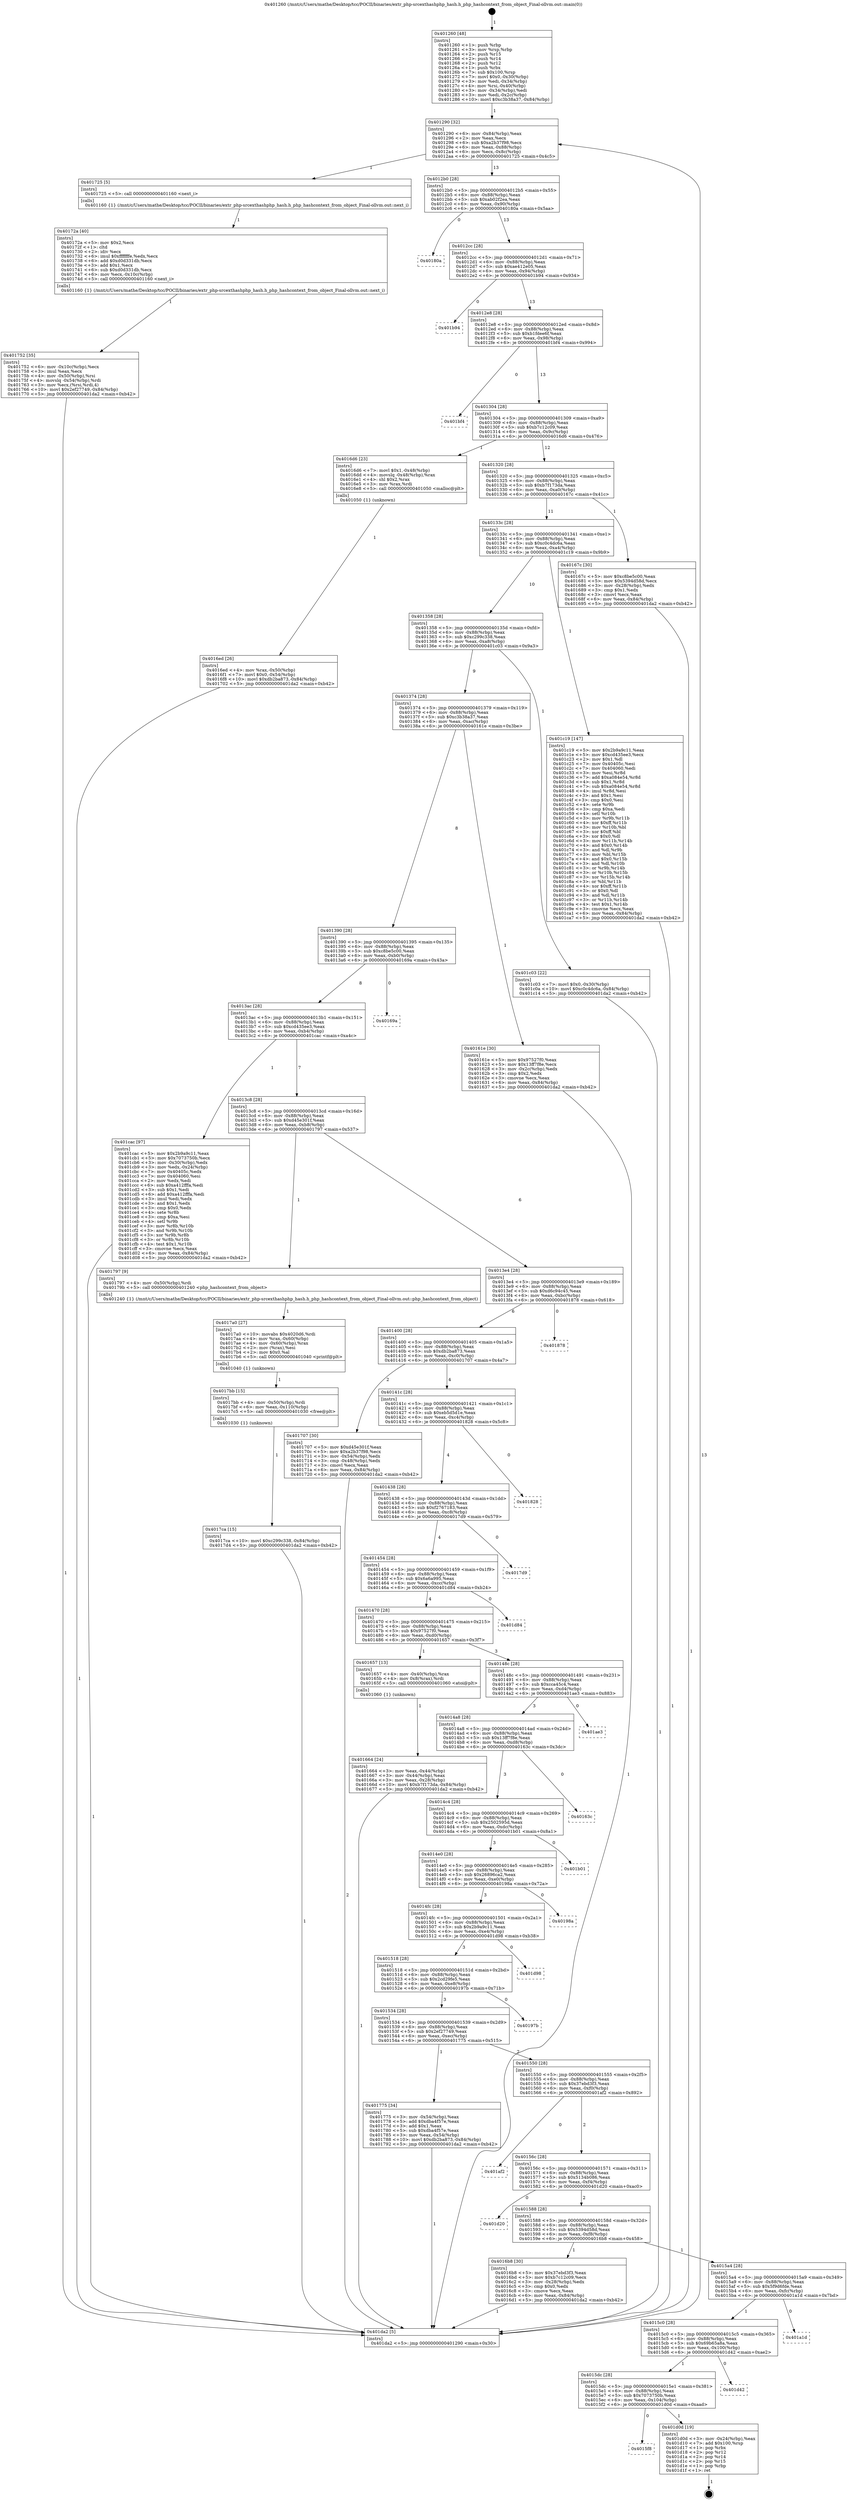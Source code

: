 digraph "0x401260" {
  label = "0x401260 (/mnt/c/Users/mathe/Desktop/tcc/POCII/binaries/extr_php-srcexthashphp_hash.h_php_hashcontext_from_object_Final-ollvm.out::main(0))"
  labelloc = "t"
  node[shape=record]

  Entry [label="",width=0.3,height=0.3,shape=circle,fillcolor=black,style=filled]
  "0x401290" [label="{
     0x401290 [32]\l
     | [instrs]\l
     &nbsp;&nbsp;0x401290 \<+6\>: mov -0x84(%rbp),%eax\l
     &nbsp;&nbsp;0x401296 \<+2\>: mov %eax,%ecx\l
     &nbsp;&nbsp;0x401298 \<+6\>: sub $0xa2b37f98,%ecx\l
     &nbsp;&nbsp;0x40129e \<+6\>: mov %eax,-0x88(%rbp)\l
     &nbsp;&nbsp;0x4012a4 \<+6\>: mov %ecx,-0x8c(%rbp)\l
     &nbsp;&nbsp;0x4012aa \<+6\>: je 0000000000401725 \<main+0x4c5\>\l
  }"]
  "0x401725" [label="{
     0x401725 [5]\l
     | [instrs]\l
     &nbsp;&nbsp;0x401725 \<+5\>: call 0000000000401160 \<next_i\>\l
     | [calls]\l
     &nbsp;&nbsp;0x401160 \{1\} (/mnt/c/Users/mathe/Desktop/tcc/POCII/binaries/extr_php-srcexthashphp_hash.h_php_hashcontext_from_object_Final-ollvm.out::next_i)\l
  }"]
  "0x4012b0" [label="{
     0x4012b0 [28]\l
     | [instrs]\l
     &nbsp;&nbsp;0x4012b0 \<+5\>: jmp 00000000004012b5 \<main+0x55\>\l
     &nbsp;&nbsp;0x4012b5 \<+6\>: mov -0x88(%rbp),%eax\l
     &nbsp;&nbsp;0x4012bb \<+5\>: sub $0xab02f2ea,%eax\l
     &nbsp;&nbsp;0x4012c0 \<+6\>: mov %eax,-0x90(%rbp)\l
     &nbsp;&nbsp;0x4012c6 \<+6\>: je 000000000040180a \<main+0x5aa\>\l
  }"]
  Exit [label="",width=0.3,height=0.3,shape=circle,fillcolor=black,style=filled,peripheries=2]
  "0x40180a" [label="{
     0x40180a\l
  }", style=dashed]
  "0x4012cc" [label="{
     0x4012cc [28]\l
     | [instrs]\l
     &nbsp;&nbsp;0x4012cc \<+5\>: jmp 00000000004012d1 \<main+0x71\>\l
     &nbsp;&nbsp;0x4012d1 \<+6\>: mov -0x88(%rbp),%eax\l
     &nbsp;&nbsp;0x4012d7 \<+5\>: sub $0xae412e05,%eax\l
     &nbsp;&nbsp;0x4012dc \<+6\>: mov %eax,-0x94(%rbp)\l
     &nbsp;&nbsp;0x4012e2 \<+6\>: je 0000000000401b94 \<main+0x934\>\l
  }"]
  "0x4015f8" [label="{
     0x4015f8\l
  }", style=dashed]
  "0x401b94" [label="{
     0x401b94\l
  }", style=dashed]
  "0x4012e8" [label="{
     0x4012e8 [28]\l
     | [instrs]\l
     &nbsp;&nbsp;0x4012e8 \<+5\>: jmp 00000000004012ed \<main+0x8d\>\l
     &nbsp;&nbsp;0x4012ed \<+6\>: mov -0x88(%rbp),%eax\l
     &nbsp;&nbsp;0x4012f3 \<+5\>: sub $0xb1fdee6f,%eax\l
     &nbsp;&nbsp;0x4012f8 \<+6\>: mov %eax,-0x98(%rbp)\l
     &nbsp;&nbsp;0x4012fe \<+6\>: je 0000000000401bf4 \<main+0x994\>\l
  }"]
  "0x401d0d" [label="{
     0x401d0d [19]\l
     | [instrs]\l
     &nbsp;&nbsp;0x401d0d \<+3\>: mov -0x24(%rbp),%eax\l
     &nbsp;&nbsp;0x401d10 \<+7\>: add $0x100,%rsp\l
     &nbsp;&nbsp;0x401d17 \<+1\>: pop %rbx\l
     &nbsp;&nbsp;0x401d18 \<+2\>: pop %r12\l
     &nbsp;&nbsp;0x401d1a \<+2\>: pop %r14\l
     &nbsp;&nbsp;0x401d1c \<+2\>: pop %r15\l
     &nbsp;&nbsp;0x401d1e \<+1\>: pop %rbp\l
     &nbsp;&nbsp;0x401d1f \<+1\>: ret\l
  }"]
  "0x401bf4" [label="{
     0x401bf4\l
  }", style=dashed]
  "0x401304" [label="{
     0x401304 [28]\l
     | [instrs]\l
     &nbsp;&nbsp;0x401304 \<+5\>: jmp 0000000000401309 \<main+0xa9\>\l
     &nbsp;&nbsp;0x401309 \<+6\>: mov -0x88(%rbp),%eax\l
     &nbsp;&nbsp;0x40130f \<+5\>: sub $0xb7c12c09,%eax\l
     &nbsp;&nbsp;0x401314 \<+6\>: mov %eax,-0x9c(%rbp)\l
     &nbsp;&nbsp;0x40131a \<+6\>: je 00000000004016d6 \<main+0x476\>\l
  }"]
  "0x4015dc" [label="{
     0x4015dc [28]\l
     | [instrs]\l
     &nbsp;&nbsp;0x4015dc \<+5\>: jmp 00000000004015e1 \<main+0x381\>\l
     &nbsp;&nbsp;0x4015e1 \<+6\>: mov -0x88(%rbp),%eax\l
     &nbsp;&nbsp;0x4015e7 \<+5\>: sub $0x7073750b,%eax\l
     &nbsp;&nbsp;0x4015ec \<+6\>: mov %eax,-0x104(%rbp)\l
     &nbsp;&nbsp;0x4015f2 \<+6\>: je 0000000000401d0d \<main+0xaad\>\l
  }"]
  "0x4016d6" [label="{
     0x4016d6 [23]\l
     | [instrs]\l
     &nbsp;&nbsp;0x4016d6 \<+7\>: movl $0x1,-0x48(%rbp)\l
     &nbsp;&nbsp;0x4016dd \<+4\>: movslq -0x48(%rbp),%rax\l
     &nbsp;&nbsp;0x4016e1 \<+4\>: shl $0x2,%rax\l
     &nbsp;&nbsp;0x4016e5 \<+3\>: mov %rax,%rdi\l
     &nbsp;&nbsp;0x4016e8 \<+5\>: call 0000000000401050 \<malloc@plt\>\l
     | [calls]\l
     &nbsp;&nbsp;0x401050 \{1\} (unknown)\l
  }"]
  "0x401320" [label="{
     0x401320 [28]\l
     | [instrs]\l
     &nbsp;&nbsp;0x401320 \<+5\>: jmp 0000000000401325 \<main+0xc5\>\l
     &nbsp;&nbsp;0x401325 \<+6\>: mov -0x88(%rbp),%eax\l
     &nbsp;&nbsp;0x40132b \<+5\>: sub $0xb7f173da,%eax\l
     &nbsp;&nbsp;0x401330 \<+6\>: mov %eax,-0xa0(%rbp)\l
     &nbsp;&nbsp;0x401336 \<+6\>: je 000000000040167c \<main+0x41c\>\l
  }"]
  "0x401d42" [label="{
     0x401d42\l
  }", style=dashed]
  "0x40167c" [label="{
     0x40167c [30]\l
     | [instrs]\l
     &nbsp;&nbsp;0x40167c \<+5\>: mov $0xc8be5c00,%eax\l
     &nbsp;&nbsp;0x401681 \<+5\>: mov $0x5394d58d,%ecx\l
     &nbsp;&nbsp;0x401686 \<+3\>: mov -0x28(%rbp),%edx\l
     &nbsp;&nbsp;0x401689 \<+3\>: cmp $0x1,%edx\l
     &nbsp;&nbsp;0x40168c \<+3\>: cmovl %ecx,%eax\l
     &nbsp;&nbsp;0x40168f \<+6\>: mov %eax,-0x84(%rbp)\l
     &nbsp;&nbsp;0x401695 \<+5\>: jmp 0000000000401da2 \<main+0xb42\>\l
  }"]
  "0x40133c" [label="{
     0x40133c [28]\l
     | [instrs]\l
     &nbsp;&nbsp;0x40133c \<+5\>: jmp 0000000000401341 \<main+0xe1\>\l
     &nbsp;&nbsp;0x401341 \<+6\>: mov -0x88(%rbp),%eax\l
     &nbsp;&nbsp;0x401347 \<+5\>: sub $0xc0c4dc6a,%eax\l
     &nbsp;&nbsp;0x40134c \<+6\>: mov %eax,-0xa4(%rbp)\l
     &nbsp;&nbsp;0x401352 \<+6\>: je 0000000000401c19 \<main+0x9b9\>\l
  }"]
  "0x4015c0" [label="{
     0x4015c0 [28]\l
     | [instrs]\l
     &nbsp;&nbsp;0x4015c0 \<+5\>: jmp 00000000004015c5 \<main+0x365\>\l
     &nbsp;&nbsp;0x4015c5 \<+6\>: mov -0x88(%rbp),%eax\l
     &nbsp;&nbsp;0x4015cb \<+5\>: sub $0x69b65a8a,%eax\l
     &nbsp;&nbsp;0x4015d0 \<+6\>: mov %eax,-0x100(%rbp)\l
     &nbsp;&nbsp;0x4015d6 \<+6\>: je 0000000000401d42 \<main+0xae2\>\l
  }"]
  "0x401c19" [label="{
     0x401c19 [147]\l
     | [instrs]\l
     &nbsp;&nbsp;0x401c19 \<+5\>: mov $0x2b9a9c11,%eax\l
     &nbsp;&nbsp;0x401c1e \<+5\>: mov $0xcd435ee3,%ecx\l
     &nbsp;&nbsp;0x401c23 \<+2\>: mov $0x1,%dl\l
     &nbsp;&nbsp;0x401c25 \<+7\>: mov 0x40405c,%esi\l
     &nbsp;&nbsp;0x401c2c \<+7\>: mov 0x404060,%edi\l
     &nbsp;&nbsp;0x401c33 \<+3\>: mov %esi,%r8d\l
     &nbsp;&nbsp;0x401c36 \<+7\>: add $0xa084e54,%r8d\l
     &nbsp;&nbsp;0x401c3d \<+4\>: sub $0x1,%r8d\l
     &nbsp;&nbsp;0x401c41 \<+7\>: sub $0xa084e54,%r8d\l
     &nbsp;&nbsp;0x401c48 \<+4\>: imul %r8d,%esi\l
     &nbsp;&nbsp;0x401c4c \<+3\>: and $0x1,%esi\l
     &nbsp;&nbsp;0x401c4f \<+3\>: cmp $0x0,%esi\l
     &nbsp;&nbsp;0x401c52 \<+4\>: sete %r9b\l
     &nbsp;&nbsp;0x401c56 \<+3\>: cmp $0xa,%edi\l
     &nbsp;&nbsp;0x401c59 \<+4\>: setl %r10b\l
     &nbsp;&nbsp;0x401c5d \<+3\>: mov %r9b,%r11b\l
     &nbsp;&nbsp;0x401c60 \<+4\>: xor $0xff,%r11b\l
     &nbsp;&nbsp;0x401c64 \<+3\>: mov %r10b,%bl\l
     &nbsp;&nbsp;0x401c67 \<+3\>: xor $0xff,%bl\l
     &nbsp;&nbsp;0x401c6a \<+3\>: xor $0x0,%dl\l
     &nbsp;&nbsp;0x401c6d \<+3\>: mov %r11b,%r14b\l
     &nbsp;&nbsp;0x401c70 \<+4\>: and $0x0,%r14b\l
     &nbsp;&nbsp;0x401c74 \<+3\>: and %dl,%r9b\l
     &nbsp;&nbsp;0x401c77 \<+3\>: mov %bl,%r15b\l
     &nbsp;&nbsp;0x401c7a \<+4\>: and $0x0,%r15b\l
     &nbsp;&nbsp;0x401c7e \<+3\>: and %dl,%r10b\l
     &nbsp;&nbsp;0x401c81 \<+3\>: or %r9b,%r14b\l
     &nbsp;&nbsp;0x401c84 \<+3\>: or %r10b,%r15b\l
     &nbsp;&nbsp;0x401c87 \<+3\>: xor %r15b,%r14b\l
     &nbsp;&nbsp;0x401c8a \<+3\>: or %bl,%r11b\l
     &nbsp;&nbsp;0x401c8d \<+4\>: xor $0xff,%r11b\l
     &nbsp;&nbsp;0x401c91 \<+3\>: or $0x0,%dl\l
     &nbsp;&nbsp;0x401c94 \<+3\>: and %dl,%r11b\l
     &nbsp;&nbsp;0x401c97 \<+3\>: or %r11b,%r14b\l
     &nbsp;&nbsp;0x401c9a \<+4\>: test $0x1,%r14b\l
     &nbsp;&nbsp;0x401c9e \<+3\>: cmovne %ecx,%eax\l
     &nbsp;&nbsp;0x401ca1 \<+6\>: mov %eax,-0x84(%rbp)\l
     &nbsp;&nbsp;0x401ca7 \<+5\>: jmp 0000000000401da2 \<main+0xb42\>\l
  }"]
  "0x401358" [label="{
     0x401358 [28]\l
     | [instrs]\l
     &nbsp;&nbsp;0x401358 \<+5\>: jmp 000000000040135d \<main+0xfd\>\l
     &nbsp;&nbsp;0x40135d \<+6\>: mov -0x88(%rbp),%eax\l
     &nbsp;&nbsp;0x401363 \<+5\>: sub $0xc299c338,%eax\l
     &nbsp;&nbsp;0x401368 \<+6\>: mov %eax,-0xa8(%rbp)\l
     &nbsp;&nbsp;0x40136e \<+6\>: je 0000000000401c03 \<main+0x9a3\>\l
  }"]
  "0x401a1d" [label="{
     0x401a1d\l
  }", style=dashed]
  "0x401c03" [label="{
     0x401c03 [22]\l
     | [instrs]\l
     &nbsp;&nbsp;0x401c03 \<+7\>: movl $0x0,-0x30(%rbp)\l
     &nbsp;&nbsp;0x401c0a \<+10\>: movl $0xc0c4dc6a,-0x84(%rbp)\l
     &nbsp;&nbsp;0x401c14 \<+5\>: jmp 0000000000401da2 \<main+0xb42\>\l
  }"]
  "0x401374" [label="{
     0x401374 [28]\l
     | [instrs]\l
     &nbsp;&nbsp;0x401374 \<+5\>: jmp 0000000000401379 \<main+0x119\>\l
     &nbsp;&nbsp;0x401379 \<+6\>: mov -0x88(%rbp),%eax\l
     &nbsp;&nbsp;0x40137f \<+5\>: sub $0xc3b38a37,%eax\l
     &nbsp;&nbsp;0x401384 \<+6\>: mov %eax,-0xac(%rbp)\l
     &nbsp;&nbsp;0x40138a \<+6\>: je 000000000040161e \<main+0x3be\>\l
  }"]
  "0x4017ca" [label="{
     0x4017ca [15]\l
     | [instrs]\l
     &nbsp;&nbsp;0x4017ca \<+10\>: movl $0xc299c338,-0x84(%rbp)\l
     &nbsp;&nbsp;0x4017d4 \<+5\>: jmp 0000000000401da2 \<main+0xb42\>\l
  }"]
  "0x40161e" [label="{
     0x40161e [30]\l
     | [instrs]\l
     &nbsp;&nbsp;0x40161e \<+5\>: mov $0x97527f0,%eax\l
     &nbsp;&nbsp;0x401623 \<+5\>: mov $0x13ff7f8e,%ecx\l
     &nbsp;&nbsp;0x401628 \<+3\>: mov -0x2c(%rbp),%edx\l
     &nbsp;&nbsp;0x40162b \<+3\>: cmp $0x2,%edx\l
     &nbsp;&nbsp;0x40162e \<+3\>: cmovne %ecx,%eax\l
     &nbsp;&nbsp;0x401631 \<+6\>: mov %eax,-0x84(%rbp)\l
     &nbsp;&nbsp;0x401637 \<+5\>: jmp 0000000000401da2 \<main+0xb42\>\l
  }"]
  "0x401390" [label="{
     0x401390 [28]\l
     | [instrs]\l
     &nbsp;&nbsp;0x401390 \<+5\>: jmp 0000000000401395 \<main+0x135\>\l
     &nbsp;&nbsp;0x401395 \<+6\>: mov -0x88(%rbp),%eax\l
     &nbsp;&nbsp;0x40139b \<+5\>: sub $0xc8be5c00,%eax\l
     &nbsp;&nbsp;0x4013a0 \<+6\>: mov %eax,-0xb0(%rbp)\l
     &nbsp;&nbsp;0x4013a6 \<+6\>: je 000000000040169a \<main+0x43a\>\l
  }"]
  "0x401da2" [label="{
     0x401da2 [5]\l
     | [instrs]\l
     &nbsp;&nbsp;0x401da2 \<+5\>: jmp 0000000000401290 \<main+0x30\>\l
  }"]
  "0x401260" [label="{
     0x401260 [48]\l
     | [instrs]\l
     &nbsp;&nbsp;0x401260 \<+1\>: push %rbp\l
     &nbsp;&nbsp;0x401261 \<+3\>: mov %rsp,%rbp\l
     &nbsp;&nbsp;0x401264 \<+2\>: push %r15\l
     &nbsp;&nbsp;0x401266 \<+2\>: push %r14\l
     &nbsp;&nbsp;0x401268 \<+2\>: push %r12\l
     &nbsp;&nbsp;0x40126a \<+1\>: push %rbx\l
     &nbsp;&nbsp;0x40126b \<+7\>: sub $0x100,%rsp\l
     &nbsp;&nbsp;0x401272 \<+7\>: movl $0x0,-0x30(%rbp)\l
     &nbsp;&nbsp;0x401279 \<+3\>: mov %edi,-0x34(%rbp)\l
     &nbsp;&nbsp;0x40127c \<+4\>: mov %rsi,-0x40(%rbp)\l
     &nbsp;&nbsp;0x401280 \<+3\>: mov -0x34(%rbp),%edi\l
     &nbsp;&nbsp;0x401283 \<+3\>: mov %edi,-0x2c(%rbp)\l
     &nbsp;&nbsp;0x401286 \<+10\>: movl $0xc3b38a37,-0x84(%rbp)\l
  }"]
  "0x4017bb" [label="{
     0x4017bb [15]\l
     | [instrs]\l
     &nbsp;&nbsp;0x4017bb \<+4\>: mov -0x50(%rbp),%rdi\l
     &nbsp;&nbsp;0x4017bf \<+6\>: mov %eax,-0x110(%rbp)\l
     &nbsp;&nbsp;0x4017c5 \<+5\>: call 0000000000401030 \<free@plt\>\l
     | [calls]\l
     &nbsp;&nbsp;0x401030 \{1\} (unknown)\l
  }"]
  "0x40169a" [label="{
     0x40169a\l
  }", style=dashed]
  "0x4013ac" [label="{
     0x4013ac [28]\l
     | [instrs]\l
     &nbsp;&nbsp;0x4013ac \<+5\>: jmp 00000000004013b1 \<main+0x151\>\l
     &nbsp;&nbsp;0x4013b1 \<+6\>: mov -0x88(%rbp),%eax\l
     &nbsp;&nbsp;0x4013b7 \<+5\>: sub $0xcd435ee3,%eax\l
     &nbsp;&nbsp;0x4013bc \<+6\>: mov %eax,-0xb4(%rbp)\l
     &nbsp;&nbsp;0x4013c2 \<+6\>: je 0000000000401cac \<main+0xa4c\>\l
  }"]
  "0x4017a0" [label="{
     0x4017a0 [27]\l
     | [instrs]\l
     &nbsp;&nbsp;0x4017a0 \<+10\>: movabs $0x4020d6,%rdi\l
     &nbsp;&nbsp;0x4017aa \<+4\>: mov %rax,-0x60(%rbp)\l
     &nbsp;&nbsp;0x4017ae \<+4\>: mov -0x60(%rbp),%rax\l
     &nbsp;&nbsp;0x4017b2 \<+2\>: mov (%rax),%esi\l
     &nbsp;&nbsp;0x4017b4 \<+2\>: mov $0x0,%al\l
     &nbsp;&nbsp;0x4017b6 \<+5\>: call 0000000000401040 \<printf@plt\>\l
     | [calls]\l
     &nbsp;&nbsp;0x401040 \{1\} (unknown)\l
  }"]
  "0x401cac" [label="{
     0x401cac [97]\l
     | [instrs]\l
     &nbsp;&nbsp;0x401cac \<+5\>: mov $0x2b9a9c11,%eax\l
     &nbsp;&nbsp;0x401cb1 \<+5\>: mov $0x7073750b,%ecx\l
     &nbsp;&nbsp;0x401cb6 \<+3\>: mov -0x30(%rbp),%edx\l
     &nbsp;&nbsp;0x401cb9 \<+3\>: mov %edx,-0x24(%rbp)\l
     &nbsp;&nbsp;0x401cbc \<+7\>: mov 0x40405c,%edx\l
     &nbsp;&nbsp;0x401cc3 \<+7\>: mov 0x404060,%esi\l
     &nbsp;&nbsp;0x401cca \<+2\>: mov %edx,%edi\l
     &nbsp;&nbsp;0x401ccc \<+6\>: sub $0xa412fffa,%edi\l
     &nbsp;&nbsp;0x401cd2 \<+3\>: sub $0x1,%edi\l
     &nbsp;&nbsp;0x401cd5 \<+6\>: add $0xa412fffa,%edi\l
     &nbsp;&nbsp;0x401cdb \<+3\>: imul %edi,%edx\l
     &nbsp;&nbsp;0x401cde \<+3\>: and $0x1,%edx\l
     &nbsp;&nbsp;0x401ce1 \<+3\>: cmp $0x0,%edx\l
     &nbsp;&nbsp;0x401ce4 \<+4\>: sete %r8b\l
     &nbsp;&nbsp;0x401ce8 \<+3\>: cmp $0xa,%esi\l
     &nbsp;&nbsp;0x401ceb \<+4\>: setl %r9b\l
     &nbsp;&nbsp;0x401cef \<+3\>: mov %r8b,%r10b\l
     &nbsp;&nbsp;0x401cf2 \<+3\>: and %r9b,%r10b\l
     &nbsp;&nbsp;0x401cf5 \<+3\>: xor %r9b,%r8b\l
     &nbsp;&nbsp;0x401cf8 \<+3\>: or %r8b,%r10b\l
     &nbsp;&nbsp;0x401cfb \<+4\>: test $0x1,%r10b\l
     &nbsp;&nbsp;0x401cff \<+3\>: cmovne %ecx,%eax\l
     &nbsp;&nbsp;0x401d02 \<+6\>: mov %eax,-0x84(%rbp)\l
     &nbsp;&nbsp;0x401d08 \<+5\>: jmp 0000000000401da2 \<main+0xb42\>\l
  }"]
  "0x4013c8" [label="{
     0x4013c8 [28]\l
     | [instrs]\l
     &nbsp;&nbsp;0x4013c8 \<+5\>: jmp 00000000004013cd \<main+0x16d\>\l
     &nbsp;&nbsp;0x4013cd \<+6\>: mov -0x88(%rbp),%eax\l
     &nbsp;&nbsp;0x4013d3 \<+5\>: sub $0xd45e301f,%eax\l
     &nbsp;&nbsp;0x4013d8 \<+6\>: mov %eax,-0xb8(%rbp)\l
     &nbsp;&nbsp;0x4013de \<+6\>: je 0000000000401797 \<main+0x537\>\l
  }"]
  "0x401752" [label="{
     0x401752 [35]\l
     | [instrs]\l
     &nbsp;&nbsp;0x401752 \<+6\>: mov -0x10c(%rbp),%ecx\l
     &nbsp;&nbsp;0x401758 \<+3\>: imul %eax,%ecx\l
     &nbsp;&nbsp;0x40175b \<+4\>: mov -0x50(%rbp),%rsi\l
     &nbsp;&nbsp;0x40175f \<+4\>: movslq -0x54(%rbp),%rdi\l
     &nbsp;&nbsp;0x401763 \<+3\>: mov %ecx,(%rsi,%rdi,4)\l
     &nbsp;&nbsp;0x401766 \<+10\>: movl $0x2ef27749,-0x84(%rbp)\l
     &nbsp;&nbsp;0x401770 \<+5\>: jmp 0000000000401da2 \<main+0xb42\>\l
  }"]
  "0x401797" [label="{
     0x401797 [9]\l
     | [instrs]\l
     &nbsp;&nbsp;0x401797 \<+4\>: mov -0x50(%rbp),%rdi\l
     &nbsp;&nbsp;0x40179b \<+5\>: call 0000000000401240 \<php_hashcontext_from_object\>\l
     | [calls]\l
     &nbsp;&nbsp;0x401240 \{1\} (/mnt/c/Users/mathe/Desktop/tcc/POCII/binaries/extr_php-srcexthashphp_hash.h_php_hashcontext_from_object_Final-ollvm.out::php_hashcontext_from_object)\l
  }"]
  "0x4013e4" [label="{
     0x4013e4 [28]\l
     | [instrs]\l
     &nbsp;&nbsp;0x4013e4 \<+5\>: jmp 00000000004013e9 \<main+0x189\>\l
     &nbsp;&nbsp;0x4013e9 \<+6\>: mov -0x88(%rbp),%eax\l
     &nbsp;&nbsp;0x4013ef \<+5\>: sub $0xd6c94c45,%eax\l
     &nbsp;&nbsp;0x4013f4 \<+6\>: mov %eax,-0xbc(%rbp)\l
     &nbsp;&nbsp;0x4013fa \<+6\>: je 0000000000401878 \<main+0x618\>\l
  }"]
  "0x40172a" [label="{
     0x40172a [40]\l
     | [instrs]\l
     &nbsp;&nbsp;0x40172a \<+5\>: mov $0x2,%ecx\l
     &nbsp;&nbsp;0x40172f \<+1\>: cltd\l
     &nbsp;&nbsp;0x401730 \<+2\>: idiv %ecx\l
     &nbsp;&nbsp;0x401732 \<+6\>: imul $0xfffffffe,%edx,%ecx\l
     &nbsp;&nbsp;0x401738 \<+6\>: add $0xd0d331db,%ecx\l
     &nbsp;&nbsp;0x40173e \<+3\>: add $0x1,%ecx\l
     &nbsp;&nbsp;0x401741 \<+6\>: sub $0xd0d331db,%ecx\l
     &nbsp;&nbsp;0x401747 \<+6\>: mov %ecx,-0x10c(%rbp)\l
     &nbsp;&nbsp;0x40174d \<+5\>: call 0000000000401160 \<next_i\>\l
     | [calls]\l
     &nbsp;&nbsp;0x401160 \{1\} (/mnt/c/Users/mathe/Desktop/tcc/POCII/binaries/extr_php-srcexthashphp_hash.h_php_hashcontext_from_object_Final-ollvm.out::next_i)\l
  }"]
  "0x401878" [label="{
     0x401878\l
  }", style=dashed]
  "0x401400" [label="{
     0x401400 [28]\l
     | [instrs]\l
     &nbsp;&nbsp;0x401400 \<+5\>: jmp 0000000000401405 \<main+0x1a5\>\l
     &nbsp;&nbsp;0x401405 \<+6\>: mov -0x88(%rbp),%eax\l
     &nbsp;&nbsp;0x40140b \<+5\>: sub $0xdb2ba873,%eax\l
     &nbsp;&nbsp;0x401410 \<+6\>: mov %eax,-0xc0(%rbp)\l
     &nbsp;&nbsp;0x401416 \<+6\>: je 0000000000401707 \<main+0x4a7\>\l
  }"]
  "0x4016ed" [label="{
     0x4016ed [26]\l
     | [instrs]\l
     &nbsp;&nbsp;0x4016ed \<+4\>: mov %rax,-0x50(%rbp)\l
     &nbsp;&nbsp;0x4016f1 \<+7\>: movl $0x0,-0x54(%rbp)\l
     &nbsp;&nbsp;0x4016f8 \<+10\>: movl $0xdb2ba873,-0x84(%rbp)\l
     &nbsp;&nbsp;0x401702 \<+5\>: jmp 0000000000401da2 \<main+0xb42\>\l
  }"]
  "0x401707" [label="{
     0x401707 [30]\l
     | [instrs]\l
     &nbsp;&nbsp;0x401707 \<+5\>: mov $0xd45e301f,%eax\l
     &nbsp;&nbsp;0x40170c \<+5\>: mov $0xa2b37f98,%ecx\l
     &nbsp;&nbsp;0x401711 \<+3\>: mov -0x54(%rbp),%edx\l
     &nbsp;&nbsp;0x401714 \<+3\>: cmp -0x48(%rbp),%edx\l
     &nbsp;&nbsp;0x401717 \<+3\>: cmovl %ecx,%eax\l
     &nbsp;&nbsp;0x40171a \<+6\>: mov %eax,-0x84(%rbp)\l
     &nbsp;&nbsp;0x401720 \<+5\>: jmp 0000000000401da2 \<main+0xb42\>\l
  }"]
  "0x40141c" [label="{
     0x40141c [28]\l
     | [instrs]\l
     &nbsp;&nbsp;0x40141c \<+5\>: jmp 0000000000401421 \<main+0x1c1\>\l
     &nbsp;&nbsp;0x401421 \<+6\>: mov -0x88(%rbp),%eax\l
     &nbsp;&nbsp;0x401427 \<+5\>: sub $0xeb5d5d1e,%eax\l
     &nbsp;&nbsp;0x40142c \<+6\>: mov %eax,-0xc4(%rbp)\l
     &nbsp;&nbsp;0x401432 \<+6\>: je 0000000000401828 \<main+0x5c8\>\l
  }"]
  "0x4015a4" [label="{
     0x4015a4 [28]\l
     | [instrs]\l
     &nbsp;&nbsp;0x4015a4 \<+5\>: jmp 00000000004015a9 \<main+0x349\>\l
     &nbsp;&nbsp;0x4015a9 \<+6\>: mov -0x88(%rbp),%eax\l
     &nbsp;&nbsp;0x4015af \<+5\>: sub $0x5f9d6fde,%eax\l
     &nbsp;&nbsp;0x4015b4 \<+6\>: mov %eax,-0xfc(%rbp)\l
     &nbsp;&nbsp;0x4015ba \<+6\>: je 0000000000401a1d \<main+0x7bd\>\l
  }"]
  "0x401828" [label="{
     0x401828\l
  }", style=dashed]
  "0x401438" [label="{
     0x401438 [28]\l
     | [instrs]\l
     &nbsp;&nbsp;0x401438 \<+5\>: jmp 000000000040143d \<main+0x1dd\>\l
     &nbsp;&nbsp;0x40143d \<+6\>: mov -0x88(%rbp),%eax\l
     &nbsp;&nbsp;0x401443 \<+5\>: sub $0xf2767183,%eax\l
     &nbsp;&nbsp;0x401448 \<+6\>: mov %eax,-0xc8(%rbp)\l
     &nbsp;&nbsp;0x40144e \<+6\>: je 00000000004017d9 \<main+0x579\>\l
  }"]
  "0x4016b8" [label="{
     0x4016b8 [30]\l
     | [instrs]\l
     &nbsp;&nbsp;0x4016b8 \<+5\>: mov $0x37ebd3f3,%eax\l
     &nbsp;&nbsp;0x4016bd \<+5\>: mov $0xb7c12c09,%ecx\l
     &nbsp;&nbsp;0x4016c2 \<+3\>: mov -0x28(%rbp),%edx\l
     &nbsp;&nbsp;0x4016c5 \<+3\>: cmp $0x0,%edx\l
     &nbsp;&nbsp;0x4016c8 \<+3\>: cmove %ecx,%eax\l
     &nbsp;&nbsp;0x4016cb \<+6\>: mov %eax,-0x84(%rbp)\l
     &nbsp;&nbsp;0x4016d1 \<+5\>: jmp 0000000000401da2 \<main+0xb42\>\l
  }"]
  "0x4017d9" [label="{
     0x4017d9\l
  }", style=dashed]
  "0x401454" [label="{
     0x401454 [28]\l
     | [instrs]\l
     &nbsp;&nbsp;0x401454 \<+5\>: jmp 0000000000401459 \<main+0x1f9\>\l
     &nbsp;&nbsp;0x401459 \<+6\>: mov -0x88(%rbp),%eax\l
     &nbsp;&nbsp;0x40145f \<+5\>: sub $0x6a6a995,%eax\l
     &nbsp;&nbsp;0x401464 \<+6\>: mov %eax,-0xcc(%rbp)\l
     &nbsp;&nbsp;0x40146a \<+6\>: je 0000000000401d84 \<main+0xb24\>\l
  }"]
  "0x401588" [label="{
     0x401588 [28]\l
     | [instrs]\l
     &nbsp;&nbsp;0x401588 \<+5\>: jmp 000000000040158d \<main+0x32d\>\l
     &nbsp;&nbsp;0x40158d \<+6\>: mov -0x88(%rbp),%eax\l
     &nbsp;&nbsp;0x401593 \<+5\>: sub $0x5394d58d,%eax\l
     &nbsp;&nbsp;0x401598 \<+6\>: mov %eax,-0xf8(%rbp)\l
     &nbsp;&nbsp;0x40159e \<+6\>: je 00000000004016b8 \<main+0x458\>\l
  }"]
  "0x401d84" [label="{
     0x401d84\l
  }", style=dashed]
  "0x401470" [label="{
     0x401470 [28]\l
     | [instrs]\l
     &nbsp;&nbsp;0x401470 \<+5\>: jmp 0000000000401475 \<main+0x215\>\l
     &nbsp;&nbsp;0x401475 \<+6\>: mov -0x88(%rbp),%eax\l
     &nbsp;&nbsp;0x40147b \<+5\>: sub $0x97527f0,%eax\l
     &nbsp;&nbsp;0x401480 \<+6\>: mov %eax,-0xd0(%rbp)\l
     &nbsp;&nbsp;0x401486 \<+6\>: je 0000000000401657 \<main+0x3f7\>\l
  }"]
  "0x401d20" [label="{
     0x401d20\l
  }", style=dashed]
  "0x401657" [label="{
     0x401657 [13]\l
     | [instrs]\l
     &nbsp;&nbsp;0x401657 \<+4\>: mov -0x40(%rbp),%rax\l
     &nbsp;&nbsp;0x40165b \<+4\>: mov 0x8(%rax),%rdi\l
     &nbsp;&nbsp;0x40165f \<+5\>: call 0000000000401060 \<atoi@plt\>\l
     | [calls]\l
     &nbsp;&nbsp;0x401060 \{1\} (unknown)\l
  }"]
  "0x40148c" [label="{
     0x40148c [28]\l
     | [instrs]\l
     &nbsp;&nbsp;0x40148c \<+5\>: jmp 0000000000401491 \<main+0x231\>\l
     &nbsp;&nbsp;0x401491 \<+6\>: mov -0x88(%rbp),%eax\l
     &nbsp;&nbsp;0x401497 \<+5\>: sub $0xcca45c4,%eax\l
     &nbsp;&nbsp;0x40149c \<+6\>: mov %eax,-0xd4(%rbp)\l
     &nbsp;&nbsp;0x4014a2 \<+6\>: je 0000000000401ae3 \<main+0x883\>\l
  }"]
  "0x401664" [label="{
     0x401664 [24]\l
     | [instrs]\l
     &nbsp;&nbsp;0x401664 \<+3\>: mov %eax,-0x44(%rbp)\l
     &nbsp;&nbsp;0x401667 \<+3\>: mov -0x44(%rbp),%eax\l
     &nbsp;&nbsp;0x40166a \<+3\>: mov %eax,-0x28(%rbp)\l
     &nbsp;&nbsp;0x40166d \<+10\>: movl $0xb7f173da,-0x84(%rbp)\l
     &nbsp;&nbsp;0x401677 \<+5\>: jmp 0000000000401da2 \<main+0xb42\>\l
  }"]
  "0x40156c" [label="{
     0x40156c [28]\l
     | [instrs]\l
     &nbsp;&nbsp;0x40156c \<+5\>: jmp 0000000000401571 \<main+0x311\>\l
     &nbsp;&nbsp;0x401571 \<+6\>: mov -0x88(%rbp),%eax\l
     &nbsp;&nbsp;0x401577 \<+5\>: sub $0x5134b086,%eax\l
     &nbsp;&nbsp;0x40157c \<+6\>: mov %eax,-0xf4(%rbp)\l
     &nbsp;&nbsp;0x401582 \<+6\>: je 0000000000401d20 \<main+0xac0\>\l
  }"]
  "0x401ae3" [label="{
     0x401ae3\l
  }", style=dashed]
  "0x4014a8" [label="{
     0x4014a8 [28]\l
     | [instrs]\l
     &nbsp;&nbsp;0x4014a8 \<+5\>: jmp 00000000004014ad \<main+0x24d\>\l
     &nbsp;&nbsp;0x4014ad \<+6\>: mov -0x88(%rbp),%eax\l
     &nbsp;&nbsp;0x4014b3 \<+5\>: sub $0x13ff7f8e,%eax\l
     &nbsp;&nbsp;0x4014b8 \<+6\>: mov %eax,-0xd8(%rbp)\l
     &nbsp;&nbsp;0x4014be \<+6\>: je 000000000040163c \<main+0x3dc\>\l
  }"]
  "0x401af2" [label="{
     0x401af2\l
  }", style=dashed]
  "0x40163c" [label="{
     0x40163c\l
  }", style=dashed]
  "0x4014c4" [label="{
     0x4014c4 [28]\l
     | [instrs]\l
     &nbsp;&nbsp;0x4014c4 \<+5\>: jmp 00000000004014c9 \<main+0x269\>\l
     &nbsp;&nbsp;0x4014c9 \<+6\>: mov -0x88(%rbp),%eax\l
     &nbsp;&nbsp;0x4014cf \<+5\>: sub $0x2502595d,%eax\l
     &nbsp;&nbsp;0x4014d4 \<+6\>: mov %eax,-0xdc(%rbp)\l
     &nbsp;&nbsp;0x4014da \<+6\>: je 0000000000401b01 \<main+0x8a1\>\l
  }"]
  "0x401550" [label="{
     0x401550 [28]\l
     | [instrs]\l
     &nbsp;&nbsp;0x401550 \<+5\>: jmp 0000000000401555 \<main+0x2f5\>\l
     &nbsp;&nbsp;0x401555 \<+6\>: mov -0x88(%rbp),%eax\l
     &nbsp;&nbsp;0x40155b \<+5\>: sub $0x37ebd3f3,%eax\l
     &nbsp;&nbsp;0x401560 \<+6\>: mov %eax,-0xf0(%rbp)\l
     &nbsp;&nbsp;0x401566 \<+6\>: je 0000000000401af2 \<main+0x892\>\l
  }"]
  "0x401b01" [label="{
     0x401b01\l
  }", style=dashed]
  "0x4014e0" [label="{
     0x4014e0 [28]\l
     | [instrs]\l
     &nbsp;&nbsp;0x4014e0 \<+5\>: jmp 00000000004014e5 \<main+0x285\>\l
     &nbsp;&nbsp;0x4014e5 \<+6\>: mov -0x88(%rbp),%eax\l
     &nbsp;&nbsp;0x4014eb \<+5\>: sub $0x26896ca2,%eax\l
     &nbsp;&nbsp;0x4014f0 \<+6\>: mov %eax,-0xe0(%rbp)\l
     &nbsp;&nbsp;0x4014f6 \<+6\>: je 000000000040198a \<main+0x72a\>\l
  }"]
  "0x401775" [label="{
     0x401775 [34]\l
     | [instrs]\l
     &nbsp;&nbsp;0x401775 \<+3\>: mov -0x54(%rbp),%eax\l
     &nbsp;&nbsp;0x401778 \<+5\>: add $0xdba4f57e,%eax\l
     &nbsp;&nbsp;0x40177d \<+3\>: add $0x1,%eax\l
     &nbsp;&nbsp;0x401780 \<+5\>: sub $0xdba4f57e,%eax\l
     &nbsp;&nbsp;0x401785 \<+3\>: mov %eax,-0x54(%rbp)\l
     &nbsp;&nbsp;0x401788 \<+10\>: movl $0xdb2ba873,-0x84(%rbp)\l
     &nbsp;&nbsp;0x401792 \<+5\>: jmp 0000000000401da2 \<main+0xb42\>\l
  }"]
  "0x40198a" [label="{
     0x40198a\l
  }", style=dashed]
  "0x4014fc" [label="{
     0x4014fc [28]\l
     | [instrs]\l
     &nbsp;&nbsp;0x4014fc \<+5\>: jmp 0000000000401501 \<main+0x2a1\>\l
     &nbsp;&nbsp;0x401501 \<+6\>: mov -0x88(%rbp),%eax\l
     &nbsp;&nbsp;0x401507 \<+5\>: sub $0x2b9a9c11,%eax\l
     &nbsp;&nbsp;0x40150c \<+6\>: mov %eax,-0xe4(%rbp)\l
     &nbsp;&nbsp;0x401512 \<+6\>: je 0000000000401d98 \<main+0xb38\>\l
  }"]
  "0x401534" [label="{
     0x401534 [28]\l
     | [instrs]\l
     &nbsp;&nbsp;0x401534 \<+5\>: jmp 0000000000401539 \<main+0x2d9\>\l
     &nbsp;&nbsp;0x401539 \<+6\>: mov -0x88(%rbp),%eax\l
     &nbsp;&nbsp;0x40153f \<+5\>: sub $0x2ef27749,%eax\l
     &nbsp;&nbsp;0x401544 \<+6\>: mov %eax,-0xec(%rbp)\l
     &nbsp;&nbsp;0x40154a \<+6\>: je 0000000000401775 \<main+0x515\>\l
  }"]
  "0x401d98" [label="{
     0x401d98\l
  }", style=dashed]
  "0x401518" [label="{
     0x401518 [28]\l
     | [instrs]\l
     &nbsp;&nbsp;0x401518 \<+5\>: jmp 000000000040151d \<main+0x2bd\>\l
     &nbsp;&nbsp;0x40151d \<+6\>: mov -0x88(%rbp),%eax\l
     &nbsp;&nbsp;0x401523 \<+5\>: sub $0x2cd29fe5,%eax\l
     &nbsp;&nbsp;0x401528 \<+6\>: mov %eax,-0xe8(%rbp)\l
     &nbsp;&nbsp;0x40152e \<+6\>: je 000000000040197b \<main+0x71b\>\l
  }"]
  "0x40197b" [label="{
     0x40197b\l
  }", style=dashed]
  Entry -> "0x401260" [label=" 1"]
  "0x401290" -> "0x401725" [label=" 1"]
  "0x401290" -> "0x4012b0" [label=" 13"]
  "0x401d0d" -> Exit [label=" 1"]
  "0x4012b0" -> "0x40180a" [label=" 0"]
  "0x4012b0" -> "0x4012cc" [label=" 13"]
  "0x4015dc" -> "0x4015f8" [label=" 0"]
  "0x4012cc" -> "0x401b94" [label=" 0"]
  "0x4012cc" -> "0x4012e8" [label=" 13"]
  "0x4015dc" -> "0x401d0d" [label=" 1"]
  "0x4012e8" -> "0x401bf4" [label=" 0"]
  "0x4012e8" -> "0x401304" [label=" 13"]
  "0x4015c0" -> "0x4015dc" [label=" 1"]
  "0x401304" -> "0x4016d6" [label=" 1"]
  "0x401304" -> "0x401320" [label=" 12"]
  "0x4015c0" -> "0x401d42" [label=" 0"]
  "0x401320" -> "0x40167c" [label=" 1"]
  "0x401320" -> "0x40133c" [label=" 11"]
  "0x4015a4" -> "0x4015c0" [label=" 1"]
  "0x40133c" -> "0x401c19" [label=" 1"]
  "0x40133c" -> "0x401358" [label=" 10"]
  "0x4015a4" -> "0x401a1d" [label=" 0"]
  "0x401358" -> "0x401c03" [label=" 1"]
  "0x401358" -> "0x401374" [label=" 9"]
  "0x401cac" -> "0x401da2" [label=" 1"]
  "0x401374" -> "0x40161e" [label=" 1"]
  "0x401374" -> "0x401390" [label=" 8"]
  "0x40161e" -> "0x401da2" [label=" 1"]
  "0x401260" -> "0x401290" [label=" 1"]
  "0x401da2" -> "0x401290" [label=" 13"]
  "0x401c19" -> "0x401da2" [label=" 1"]
  "0x401390" -> "0x40169a" [label=" 0"]
  "0x401390" -> "0x4013ac" [label=" 8"]
  "0x401c03" -> "0x401da2" [label=" 1"]
  "0x4013ac" -> "0x401cac" [label=" 1"]
  "0x4013ac" -> "0x4013c8" [label=" 7"]
  "0x4017ca" -> "0x401da2" [label=" 1"]
  "0x4013c8" -> "0x401797" [label=" 1"]
  "0x4013c8" -> "0x4013e4" [label=" 6"]
  "0x4017bb" -> "0x4017ca" [label=" 1"]
  "0x4013e4" -> "0x401878" [label=" 0"]
  "0x4013e4" -> "0x401400" [label=" 6"]
  "0x4017a0" -> "0x4017bb" [label=" 1"]
  "0x401400" -> "0x401707" [label=" 2"]
  "0x401400" -> "0x40141c" [label=" 4"]
  "0x401797" -> "0x4017a0" [label=" 1"]
  "0x40141c" -> "0x401828" [label=" 0"]
  "0x40141c" -> "0x401438" [label=" 4"]
  "0x401775" -> "0x401da2" [label=" 1"]
  "0x401438" -> "0x4017d9" [label=" 0"]
  "0x401438" -> "0x401454" [label=" 4"]
  "0x401752" -> "0x401da2" [label=" 1"]
  "0x401454" -> "0x401d84" [label=" 0"]
  "0x401454" -> "0x401470" [label=" 4"]
  "0x401725" -> "0x40172a" [label=" 1"]
  "0x401470" -> "0x401657" [label=" 1"]
  "0x401470" -> "0x40148c" [label=" 3"]
  "0x401657" -> "0x401664" [label=" 1"]
  "0x401664" -> "0x401da2" [label=" 1"]
  "0x40167c" -> "0x401da2" [label=" 1"]
  "0x401707" -> "0x401da2" [label=" 2"]
  "0x40148c" -> "0x401ae3" [label=" 0"]
  "0x40148c" -> "0x4014a8" [label=" 3"]
  "0x4016d6" -> "0x4016ed" [label=" 1"]
  "0x4014a8" -> "0x40163c" [label=" 0"]
  "0x4014a8" -> "0x4014c4" [label=" 3"]
  "0x4016b8" -> "0x401da2" [label=" 1"]
  "0x4014c4" -> "0x401b01" [label=" 0"]
  "0x4014c4" -> "0x4014e0" [label=" 3"]
  "0x401588" -> "0x4016b8" [label=" 1"]
  "0x4014e0" -> "0x40198a" [label=" 0"]
  "0x4014e0" -> "0x4014fc" [label=" 3"]
  "0x40172a" -> "0x401752" [label=" 1"]
  "0x4014fc" -> "0x401d98" [label=" 0"]
  "0x4014fc" -> "0x401518" [label=" 3"]
  "0x40156c" -> "0x401d20" [label=" 0"]
  "0x401518" -> "0x40197b" [label=" 0"]
  "0x401518" -> "0x401534" [label=" 3"]
  "0x40156c" -> "0x401588" [label=" 2"]
  "0x401534" -> "0x401775" [label=" 1"]
  "0x401534" -> "0x401550" [label=" 2"]
  "0x401588" -> "0x4015a4" [label=" 1"]
  "0x401550" -> "0x401af2" [label=" 0"]
  "0x401550" -> "0x40156c" [label=" 2"]
  "0x4016ed" -> "0x401da2" [label=" 1"]
}
